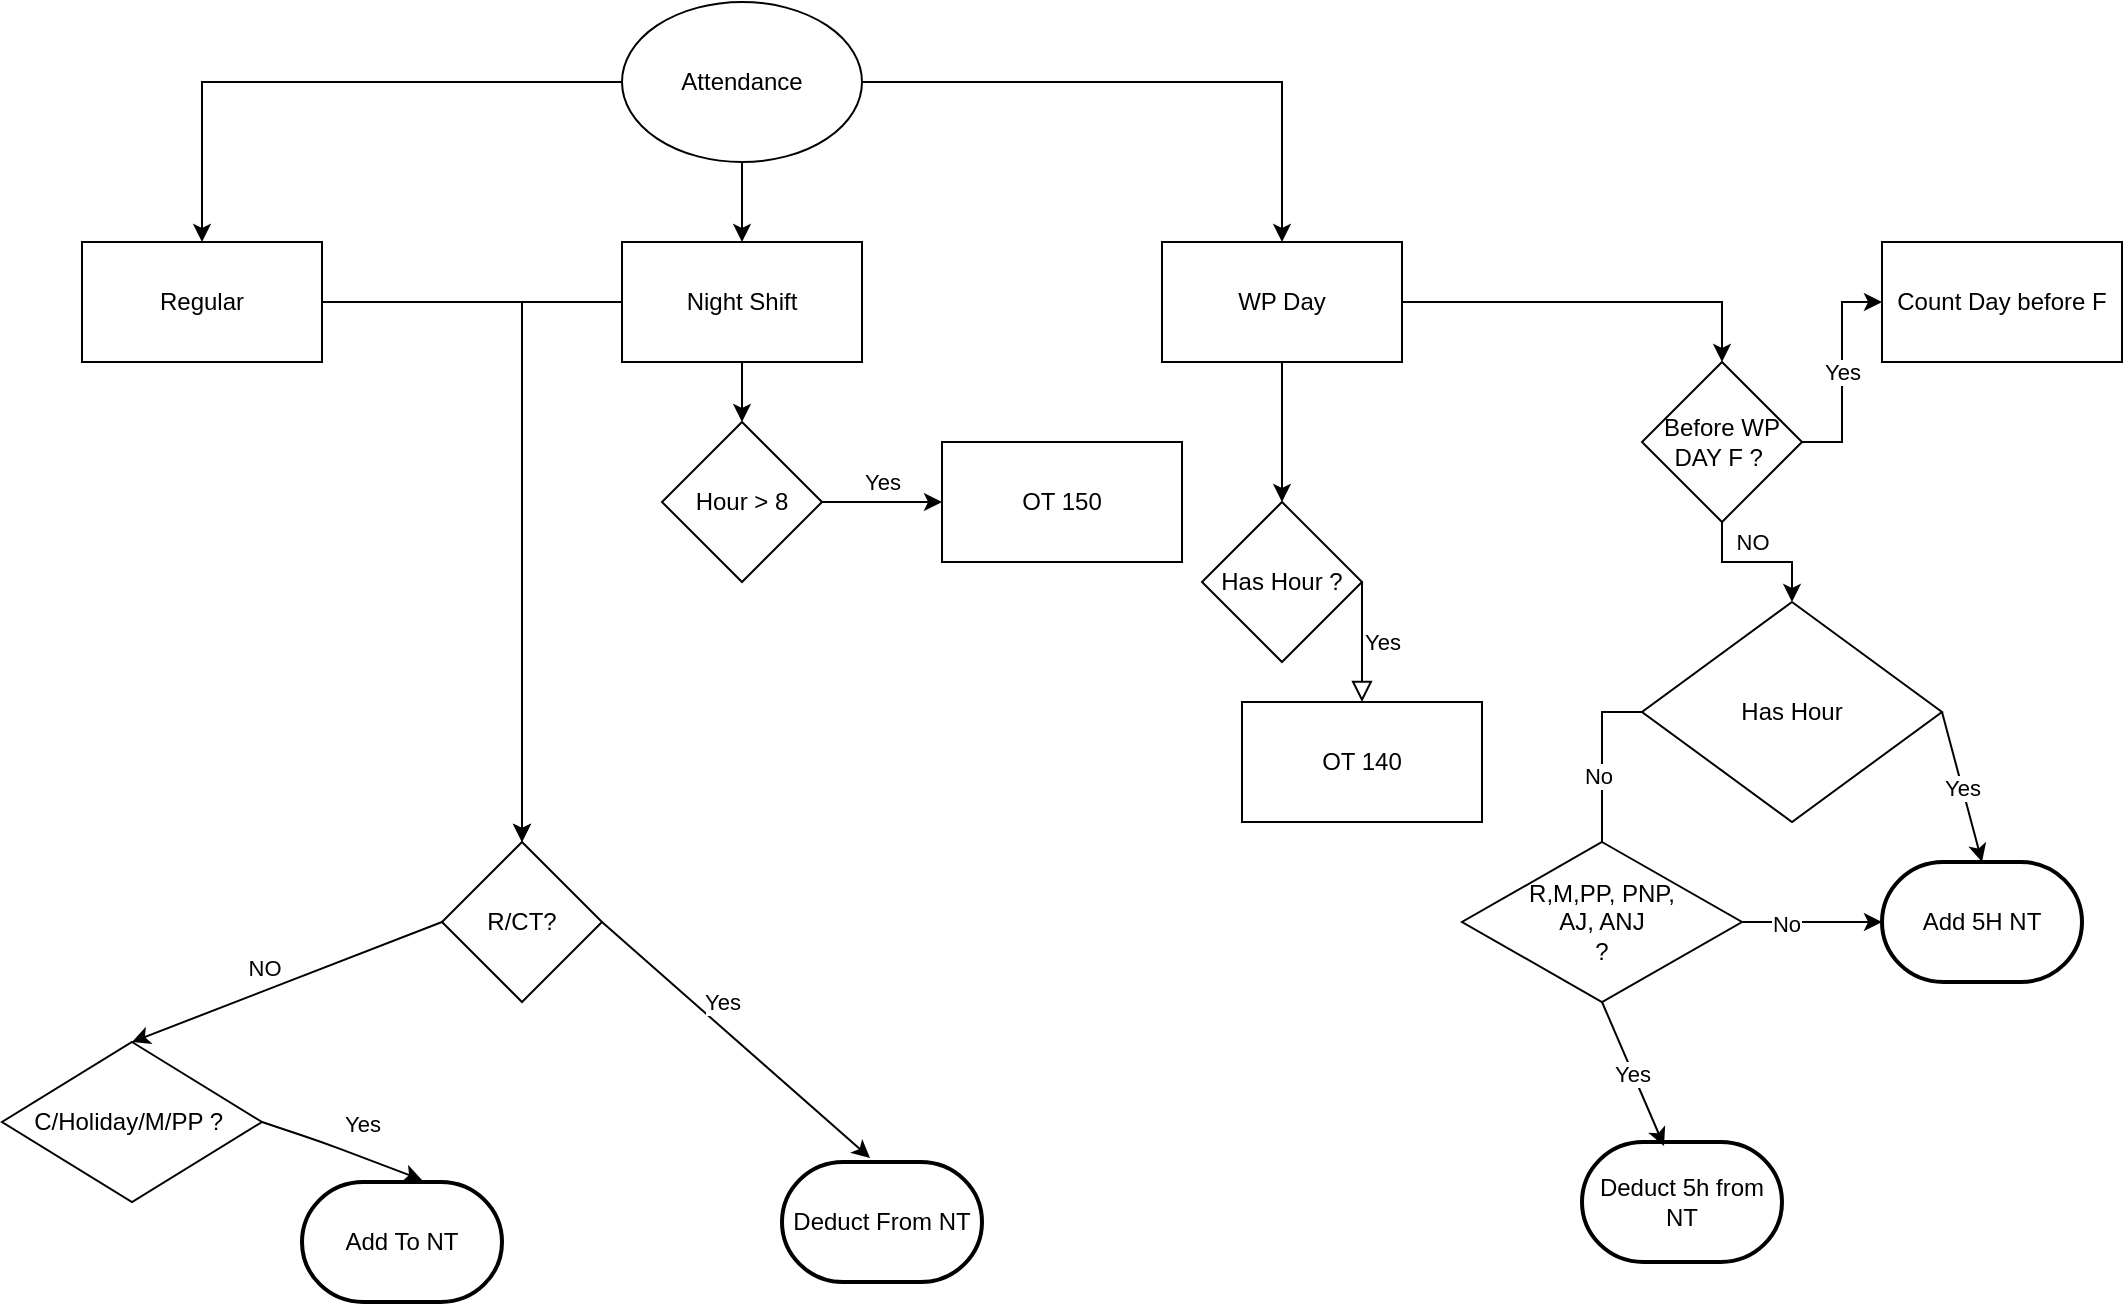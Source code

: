 <mxfile version="14.8.6" type="github">
  <diagram id="C5RBs43oDa-KdzZeNtuy" name="Page-1">
    <mxGraphModel dx="1306" dy="794" grid="1" gridSize="10" guides="1" tooltips="1" connect="1" arrows="1" fold="1" page="1" pageScale="1" pageWidth="827" pageHeight="1169" math="0" shadow="0">
      <root>
        <mxCell id="WIyWlLk6GJQsqaUBKTNV-0" />
        <mxCell id="WIyWlLk6GJQsqaUBKTNV-1" parent="WIyWlLk6GJQsqaUBKTNV-0" />
        <mxCell id="aAejiJT35-AnjEQwmfNx-25" value="" style="edgeStyle=orthogonalEdgeStyle;rounded=0;orthogonalLoop=1;jettySize=auto;html=1;" edge="1" parent="WIyWlLk6GJQsqaUBKTNV-1" source="aAejiJT35-AnjEQwmfNx-21" target="aAejiJT35-AnjEQwmfNx-24">
          <mxGeometry relative="1" as="geometry" />
        </mxCell>
        <mxCell id="aAejiJT35-AnjEQwmfNx-27" value="" style="edgeStyle=orthogonalEdgeStyle;rounded=0;orthogonalLoop=1;jettySize=auto;html=1;" edge="1" parent="WIyWlLk6GJQsqaUBKTNV-1" source="aAejiJT35-AnjEQwmfNx-21" target="aAejiJT35-AnjEQwmfNx-26">
          <mxGeometry relative="1" as="geometry" />
        </mxCell>
        <mxCell id="aAejiJT35-AnjEQwmfNx-29" value="" style="edgeStyle=orthogonalEdgeStyle;rounded=0;orthogonalLoop=1;jettySize=auto;html=1;" edge="1" parent="WIyWlLk6GJQsqaUBKTNV-1" source="aAejiJT35-AnjEQwmfNx-21" target="aAejiJT35-AnjEQwmfNx-28">
          <mxGeometry relative="1" as="geometry" />
        </mxCell>
        <mxCell id="aAejiJT35-AnjEQwmfNx-21" value="Attendance" style="ellipse;whiteSpace=wrap;html=1;" vertex="1" parent="WIyWlLk6GJQsqaUBKTNV-1">
          <mxGeometry x="360" y="40" width="120" height="80" as="geometry" />
        </mxCell>
        <mxCell id="aAejiJT35-AnjEQwmfNx-47" value="" style="edgeStyle=orthogonalEdgeStyle;rounded=0;sketch=0;orthogonalLoop=1;jettySize=auto;html=1;" edge="1" parent="WIyWlLk6GJQsqaUBKTNV-1" source="aAejiJT35-AnjEQwmfNx-24" target="aAejiJT35-AnjEQwmfNx-46">
          <mxGeometry relative="1" as="geometry" />
        </mxCell>
        <mxCell id="aAejiJT35-AnjEQwmfNx-24" value="Regular" style="whiteSpace=wrap;html=1;" vertex="1" parent="WIyWlLk6GJQsqaUBKTNV-1">
          <mxGeometry x="90" y="160" width="120" height="60" as="geometry" />
        </mxCell>
        <mxCell id="aAejiJT35-AnjEQwmfNx-31" value="" style="edgeStyle=orthogonalEdgeStyle;rounded=0;orthogonalLoop=1;jettySize=auto;html=1;" edge="1" parent="WIyWlLk6GJQsqaUBKTNV-1" source="aAejiJT35-AnjEQwmfNx-26" target="aAejiJT35-AnjEQwmfNx-30">
          <mxGeometry relative="1" as="geometry" />
        </mxCell>
        <mxCell id="aAejiJT35-AnjEQwmfNx-65" value="" style="edgeStyle=orthogonalEdgeStyle;rounded=0;sketch=0;orthogonalLoop=1;jettySize=auto;html=1;entryX=0.5;entryY=0;entryDx=0;entryDy=0;" edge="1" parent="WIyWlLk6GJQsqaUBKTNV-1" source="aAejiJT35-AnjEQwmfNx-26" target="aAejiJT35-AnjEQwmfNx-64">
          <mxGeometry relative="1" as="geometry" />
        </mxCell>
        <mxCell id="aAejiJT35-AnjEQwmfNx-26" value="WP Day" style="whiteSpace=wrap;html=1;" vertex="1" parent="WIyWlLk6GJQsqaUBKTNV-1">
          <mxGeometry x="630" y="160" width="120" height="60" as="geometry" />
        </mxCell>
        <mxCell id="aAejiJT35-AnjEQwmfNx-49" value="" style="edgeStyle=orthogonalEdgeStyle;rounded=0;sketch=0;orthogonalLoop=1;jettySize=auto;html=1;" edge="1" parent="WIyWlLk6GJQsqaUBKTNV-1" source="aAejiJT35-AnjEQwmfNx-28" target="aAejiJT35-AnjEQwmfNx-46">
          <mxGeometry relative="1" as="geometry">
            <mxPoint x="280" y="220" as="targetPoint" />
          </mxGeometry>
        </mxCell>
        <mxCell id="aAejiJT35-AnjEQwmfNx-61" value="" style="edgeStyle=orthogonalEdgeStyle;rounded=0;sketch=0;orthogonalLoop=1;jettySize=auto;html=1;" edge="1" parent="WIyWlLk6GJQsqaUBKTNV-1" source="aAejiJT35-AnjEQwmfNx-28" target="aAejiJT35-AnjEQwmfNx-60">
          <mxGeometry relative="1" as="geometry" />
        </mxCell>
        <mxCell id="aAejiJT35-AnjEQwmfNx-28" value="Night Shift" style="whiteSpace=wrap;html=1;" vertex="1" parent="WIyWlLk6GJQsqaUBKTNV-1">
          <mxGeometry x="360" y="160" width="120" height="60" as="geometry" />
        </mxCell>
        <mxCell id="aAejiJT35-AnjEQwmfNx-30" value="Has Hour ?" style="rhombus;whiteSpace=wrap;html=1;" vertex="1" parent="WIyWlLk6GJQsqaUBKTNV-1">
          <mxGeometry x="650" y="290" width="80" height="80" as="geometry" />
        </mxCell>
        <mxCell id="aAejiJT35-AnjEQwmfNx-39" value="OT 140" style="whiteSpace=wrap;html=1;" vertex="1" parent="WIyWlLk6GJQsqaUBKTNV-1">
          <mxGeometry x="670" y="390" width="120" height="60" as="geometry" />
        </mxCell>
        <mxCell id="aAejiJT35-AnjEQwmfNx-41" value="Yes" style="edgeStyle=orthogonalEdgeStyle;rounded=0;html=1;jettySize=auto;orthogonalLoop=1;fontSize=11;endArrow=block;endFill=0;endSize=8;strokeWidth=1;shadow=0;labelBackgroundColor=none;exitX=1;exitY=0.5;exitDx=0;exitDy=0;" edge="1" parent="WIyWlLk6GJQsqaUBKTNV-1" source="aAejiJT35-AnjEQwmfNx-30" target="aAejiJT35-AnjEQwmfNx-39">
          <mxGeometry y="10" relative="1" as="geometry">
            <mxPoint as="offset" />
            <mxPoint x="360" y="330" as="sourcePoint" />
            <mxPoint x="460" y="330" as="targetPoint" />
            <Array as="points">
              <mxPoint x="730" y="400" />
              <mxPoint x="730" y="400" />
            </Array>
          </mxGeometry>
        </mxCell>
        <mxCell id="aAejiJT35-AnjEQwmfNx-46" value="R/CT?" style="rhombus;whiteSpace=wrap;html=1;" vertex="1" parent="WIyWlLk6GJQsqaUBKTNV-1">
          <mxGeometry x="270" y="460" width="80" height="80" as="geometry" />
        </mxCell>
        <mxCell id="aAejiJT35-AnjEQwmfNx-52" value="Yes&lt;br&gt;" style="endArrow=classic;html=1;exitX=1;exitY=0.5;exitDx=0;exitDy=0;entryX=0.44;entryY=-0.033;entryDx=0;entryDy=0;entryPerimeter=0;" edge="1" parent="WIyWlLk6GJQsqaUBKTNV-1" source="aAejiJT35-AnjEQwmfNx-46" target="aAejiJT35-AnjEQwmfNx-53">
          <mxGeometry x="-0.2" y="10" width="50" height="50" relative="1" as="geometry">
            <mxPoint x="340" y="310" as="sourcePoint" />
            <mxPoint x="370" y="270" as="targetPoint" />
            <Array as="points" />
            <mxPoint as="offset" />
          </mxGeometry>
        </mxCell>
        <mxCell id="aAejiJT35-AnjEQwmfNx-53" value="Deduct From NT&lt;br&gt;" style="strokeWidth=2;html=1;shape=mxgraph.flowchart.terminator;whiteSpace=wrap;" vertex="1" parent="WIyWlLk6GJQsqaUBKTNV-1">
          <mxGeometry x="440" y="620" width="100" height="60" as="geometry" />
        </mxCell>
        <mxCell id="aAejiJT35-AnjEQwmfNx-54" value="C/Holiday/M/PP ?&amp;nbsp;&lt;br&gt;" style="rhombus;whiteSpace=wrap;html=1;" vertex="1" parent="WIyWlLk6GJQsqaUBKTNV-1">
          <mxGeometry x="50" y="560" width="130" height="80" as="geometry" />
        </mxCell>
        <mxCell id="aAejiJT35-AnjEQwmfNx-55" value="NO&lt;br&gt;" style="endArrow=classic;html=1;entryX=0.5;entryY=0;entryDx=0;entryDy=0;exitX=0;exitY=0.5;exitDx=0;exitDy=0;" edge="1" parent="WIyWlLk6GJQsqaUBKTNV-1" source="aAejiJT35-AnjEQwmfNx-46" target="aAejiJT35-AnjEQwmfNx-54">
          <mxGeometry x="0.103" y="-11" width="50" height="50" relative="1" as="geometry">
            <mxPoint x="220" y="250" as="sourcePoint" />
            <mxPoint x="210" y="320" as="targetPoint" />
            <mxPoint as="offset" />
          </mxGeometry>
        </mxCell>
        <mxCell id="aAejiJT35-AnjEQwmfNx-56" value="Add To NT&lt;br&gt;" style="strokeWidth=2;html=1;shape=mxgraph.flowchart.terminator;whiteSpace=wrap;" vertex="1" parent="WIyWlLk6GJQsqaUBKTNV-1">
          <mxGeometry x="200" y="630" width="100" height="60" as="geometry" />
        </mxCell>
        <mxCell id="aAejiJT35-AnjEQwmfNx-57" value="" style="endArrow=classic;html=1;entryX=0.6;entryY=-0.017;entryDx=0;entryDy=0;entryPerimeter=0;exitX=1;exitY=0.5;exitDx=0;exitDy=0;" edge="1" parent="WIyWlLk6GJQsqaUBKTNV-1" source="aAejiJT35-AnjEQwmfNx-54" target="aAejiJT35-AnjEQwmfNx-56">
          <mxGeometry width="50" height="50" relative="1" as="geometry">
            <mxPoint x="330" y="380" as="sourcePoint" />
            <mxPoint x="380" y="330" as="targetPoint" />
            <Array as="points">
              <mxPoint x="210" y="610" />
            </Array>
          </mxGeometry>
        </mxCell>
        <mxCell id="aAejiJT35-AnjEQwmfNx-58" value="Yes" style="edgeLabel;html=1;align=center;verticalAlign=middle;resizable=0;points=[];" vertex="1" connectable="0" parent="aAejiJT35-AnjEQwmfNx-57">
          <mxGeometry x="-0.03" y="1" relative="1" as="geometry">
            <mxPoint x="10" y="-12" as="offset" />
          </mxGeometry>
        </mxCell>
        <mxCell id="aAejiJT35-AnjEQwmfNx-63" value="Yes&lt;br&gt;" style="edgeStyle=orthogonalEdgeStyle;rounded=0;sketch=0;orthogonalLoop=1;jettySize=auto;html=1;" edge="1" parent="WIyWlLk6GJQsqaUBKTNV-1" source="aAejiJT35-AnjEQwmfNx-60" target="aAejiJT35-AnjEQwmfNx-62">
          <mxGeometry y="10" relative="1" as="geometry">
            <mxPoint as="offset" />
          </mxGeometry>
        </mxCell>
        <mxCell id="aAejiJT35-AnjEQwmfNx-60" value="Hour &amp;gt; 8" style="rhombus;whiteSpace=wrap;html=1;" vertex="1" parent="WIyWlLk6GJQsqaUBKTNV-1">
          <mxGeometry x="380" y="250" width="80" height="80" as="geometry" />
        </mxCell>
        <mxCell id="aAejiJT35-AnjEQwmfNx-62" value="OT 150" style="whiteSpace=wrap;html=1;" vertex="1" parent="WIyWlLk6GJQsqaUBKTNV-1">
          <mxGeometry x="520" y="260" width="120" height="60" as="geometry" />
        </mxCell>
        <mxCell id="aAejiJT35-AnjEQwmfNx-67" value="Yes&lt;br&gt;" style="edgeStyle=orthogonalEdgeStyle;rounded=0;sketch=0;orthogonalLoop=1;jettySize=auto;html=1;" edge="1" parent="WIyWlLk6GJQsqaUBKTNV-1" source="aAejiJT35-AnjEQwmfNx-64" target="aAejiJT35-AnjEQwmfNx-66">
          <mxGeometry relative="1" as="geometry" />
        </mxCell>
        <mxCell id="aAejiJT35-AnjEQwmfNx-70" value="" style="edgeStyle=orthogonalEdgeStyle;rounded=0;sketch=0;orthogonalLoop=1;jettySize=auto;html=1;entryX=0.5;entryY=0;entryDx=0;entryDy=0;" edge="1" parent="WIyWlLk6GJQsqaUBKTNV-1" source="aAejiJT35-AnjEQwmfNx-64" target="aAejiJT35-AnjEQwmfNx-69">
          <mxGeometry relative="1" as="geometry" />
        </mxCell>
        <mxCell id="aAejiJT35-AnjEQwmfNx-71" value="NO&lt;br&gt;" style="edgeLabel;html=1;align=center;verticalAlign=middle;resizable=0;points=[];" vertex="1" connectable="0" parent="aAejiJT35-AnjEQwmfNx-70">
          <mxGeometry x="-0.075" relative="1" as="geometry">
            <mxPoint y="-10" as="offset" />
          </mxGeometry>
        </mxCell>
        <mxCell id="aAejiJT35-AnjEQwmfNx-64" value="Before WP DAY F ?&amp;nbsp;" style="rhombus;whiteSpace=wrap;html=1;" vertex="1" parent="WIyWlLk6GJQsqaUBKTNV-1">
          <mxGeometry x="870" y="220" width="80" height="80" as="geometry" />
        </mxCell>
        <mxCell id="aAejiJT35-AnjEQwmfNx-66" value="Count Day before F" style="whiteSpace=wrap;html=1;" vertex="1" parent="WIyWlLk6GJQsqaUBKTNV-1">
          <mxGeometry x="990" y="160" width="120" height="60" as="geometry" />
        </mxCell>
        <mxCell id="aAejiJT35-AnjEQwmfNx-75" value="" style="edgeStyle=orthogonalEdgeStyle;rounded=0;sketch=0;orthogonalLoop=1;jettySize=auto;html=1;" edge="1" parent="WIyWlLk6GJQsqaUBKTNV-1" source="aAejiJT35-AnjEQwmfNx-69">
          <mxGeometry relative="1" as="geometry">
            <mxPoint x="850" y="460" as="targetPoint" />
          </mxGeometry>
        </mxCell>
        <mxCell id="aAejiJT35-AnjEQwmfNx-77" value="No&lt;br&gt;" style="edgeLabel;html=1;align=center;verticalAlign=middle;resizable=0;points=[];" vertex="1" connectable="0" parent="aAejiJT35-AnjEQwmfNx-75">
          <mxGeometry x="-0.012" y="-2" relative="1" as="geometry">
            <mxPoint as="offset" />
          </mxGeometry>
        </mxCell>
        <mxCell id="aAejiJT35-AnjEQwmfNx-69" value="Has Hour" style="rhombus;whiteSpace=wrap;html=1;" vertex="1" parent="WIyWlLk6GJQsqaUBKTNV-1">
          <mxGeometry x="870" y="340" width="150" height="110" as="geometry" />
        </mxCell>
        <mxCell id="aAejiJT35-AnjEQwmfNx-72" value="Add 5H NT" style="strokeWidth=2;html=1;shape=mxgraph.flowchart.terminator;whiteSpace=wrap;" vertex="1" parent="WIyWlLk6GJQsqaUBKTNV-1">
          <mxGeometry x="990" y="470" width="100" height="60" as="geometry" />
        </mxCell>
        <mxCell id="aAejiJT35-AnjEQwmfNx-73" value="Yes&lt;br&gt;" style="endArrow=classic;html=1;exitX=1;exitY=0.5;exitDx=0;exitDy=0;entryX=0.5;entryY=0;entryDx=0;entryDy=0;entryPerimeter=0;" edge="1" parent="WIyWlLk6GJQsqaUBKTNV-1" source="aAejiJT35-AnjEQwmfNx-69" target="aAejiJT35-AnjEQwmfNx-72">
          <mxGeometry width="50" height="50" relative="1" as="geometry">
            <mxPoint x="1020" y="430" as="sourcePoint" />
            <mxPoint x="1070" y="380" as="targetPoint" />
          </mxGeometry>
        </mxCell>
        <mxCell id="aAejiJT35-AnjEQwmfNx-76" value="&lt;span&gt;R,M,PP, PNP,&lt;/span&gt;&lt;br&gt;&lt;span&gt;AJ, ANJ&lt;/span&gt;&lt;br&gt;&lt;span&gt;?&lt;/span&gt;" style="rhombus;whiteSpace=wrap;html=1;" vertex="1" parent="WIyWlLk6GJQsqaUBKTNV-1">
          <mxGeometry x="780" y="460" width="140" height="80" as="geometry" />
        </mxCell>
        <mxCell id="aAejiJT35-AnjEQwmfNx-78" value="Deduct 5h from NT" style="strokeWidth=2;html=1;shape=mxgraph.flowchart.terminator;whiteSpace=wrap;" vertex="1" parent="WIyWlLk6GJQsqaUBKTNV-1">
          <mxGeometry x="840" y="610" width="100" height="60" as="geometry" />
        </mxCell>
        <mxCell id="aAejiJT35-AnjEQwmfNx-80" value="" style="endArrow=classic;html=1;entryX=0;entryY=0.5;entryDx=0;entryDy=0;entryPerimeter=0;" edge="1" parent="WIyWlLk6GJQsqaUBKTNV-1" source="aAejiJT35-AnjEQwmfNx-76" target="aAejiJT35-AnjEQwmfNx-72">
          <mxGeometry width="50" height="50" relative="1" as="geometry">
            <mxPoint x="890" y="550" as="sourcePoint" />
            <mxPoint x="960.711" y="500" as="targetPoint" />
          </mxGeometry>
        </mxCell>
        <mxCell id="aAejiJT35-AnjEQwmfNx-81" value="No&lt;br&gt;" style="edgeLabel;html=1;align=center;verticalAlign=middle;resizable=0;points=[];" vertex="1" connectable="0" parent="aAejiJT35-AnjEQwmfNx-80">
          <mxGeometry x="-0.38" y="-1" relative="1" as="geometry">
            <mxPoint as="offset" />
          </mxGeometry>
        </mxCell>
        <mxCell id="aAejiJT35-AnjEQwmfNx-82" value="Yes" style="endArrow=classic;html=1;exitX=0.5;exitY=1;exitDx=0;exitDy=0;entryX=0.41;entryY=0.033;entryDx=0;entryDy=0;entryPerimeter=0;" edge="1" parent="WIyWlLk6GJQsqaUBKTNV-1" source="aAejiJT35-AnjEQwmfNx-76" target="aAejiJT35-AnjEQwmfNx-78">
          <mxGeometry width="50" height="50" relative="1" as="geometry">
            <mxPoint x="1020" y="640" as="sourcePoint" />
            <mxPoint x="1070" y="590" as="targetPoint" />
          </mxGeometry>
        </mxCell>
      </root>
    </mxGraphModel>
  </diagram>
</mxfile>

